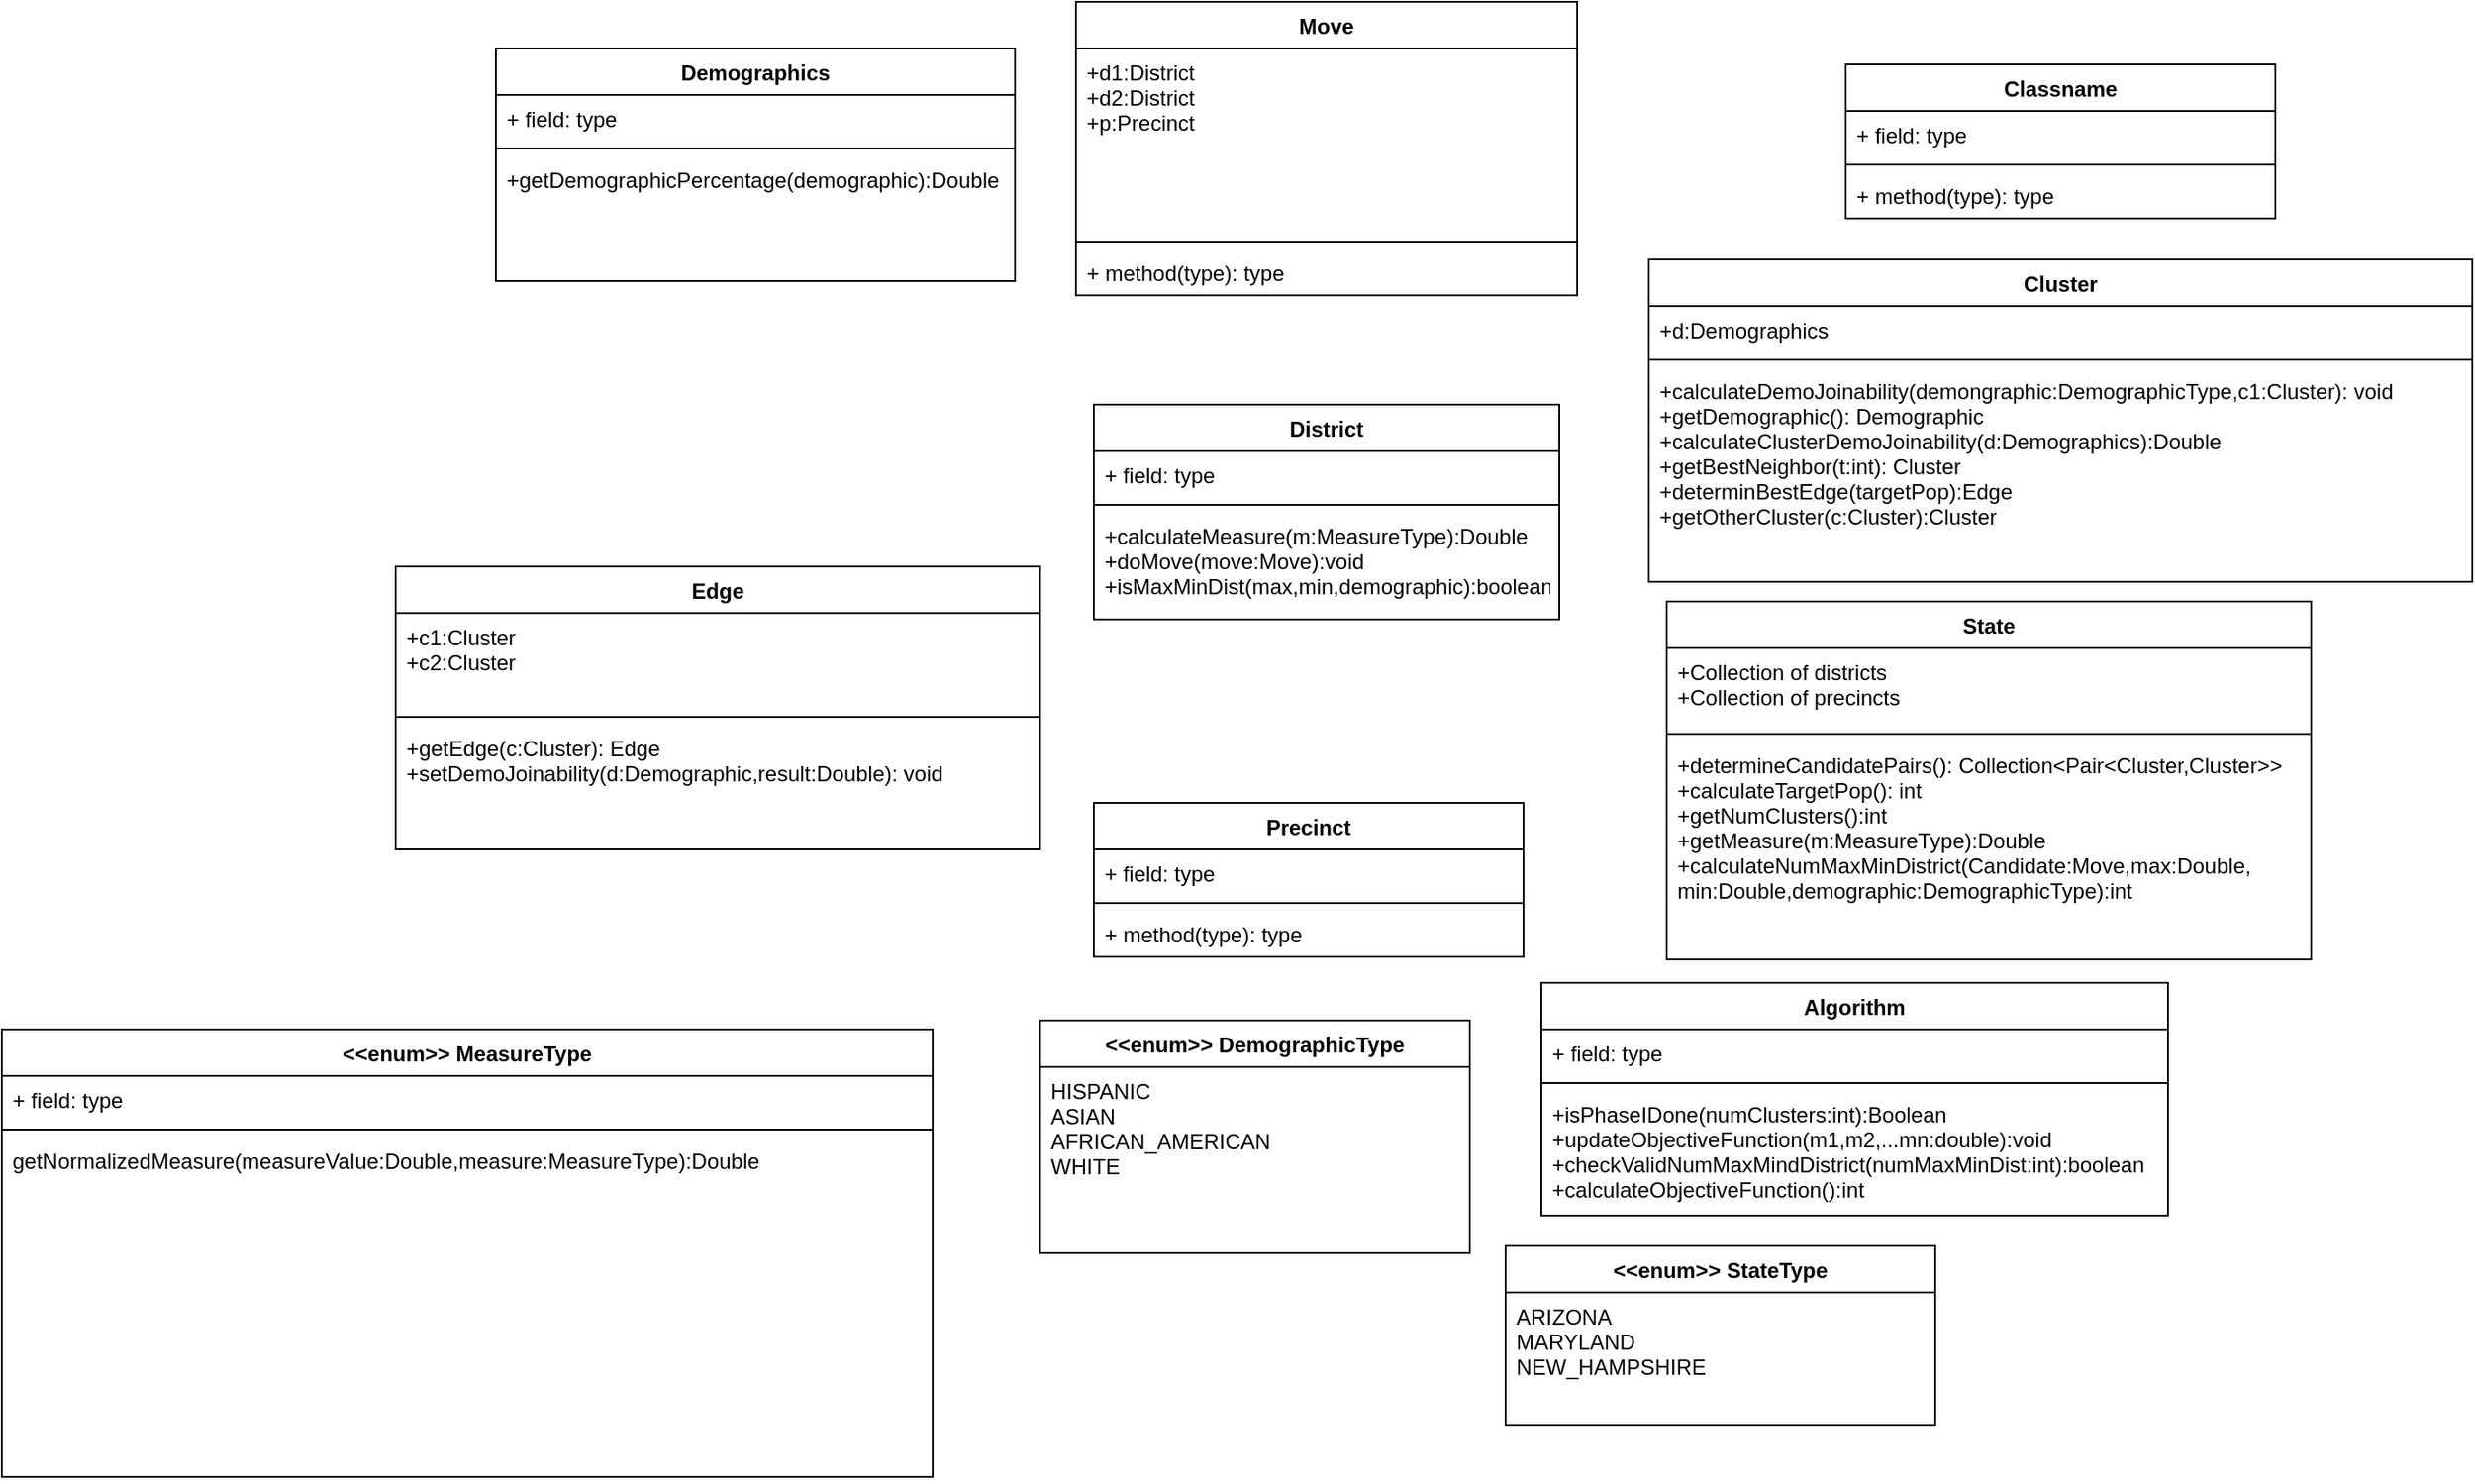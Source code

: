 <mxfile version="10.6.0" type="device"><diagram id="klRW1JDJUWEWkMYQTXRb" name="Page-1"><mxGraphModel dx="1768" dy="567" grid="1" gridSize="10" guides="1" tooltips="1" connect="1" arrows="1" fold="1" page="1" pageScale="1" pageWidth="850" pageHeight="1100" math="0" shadow="0"><root><mxCell id="0"/><mxCell id="1" parent="0"/><mxCell id="BQXM-4qpD9SSq5016Xwu-1" value="Move" style="swimlane;fontStyle=1;align=center;verticalAlign=top;childLayout=stackLayout;horizontal=1;startSize=26;horizontalStack=0;resizeParent=1;resizeParentMax=0;resizeLast=0;collapsible=1;marginBottom=0;" vertex="1" parent="1"><mxGeometry x="30" y="25" width="280" height="164" as="geometry"/></mxCell><mxCell id="BQXM-4qpD9SSq5016Xwu-2" value="+d1:District&#10;+d2:District&#10;+p:Precinct&#10;" style="text;strokeColor=none;fillColor=none;align=left;verticalAlign=top;spacingLeft=4;spacingRight=4;overflow=hidden;rotatable=0;points=[[0,0.5],[1,0.5]];portConstraint=eastwest;" vertex="1" parent="BQXM-4qpD9SSq5016Xwu-1"><mxGeometry y="26" width="280" height="104" as="geometry"/></mxCell><mxCell id="BQXM-4qpD9SSq5016Xwu-3" value="" style="line;strokeWidth=1;fillColor=none;align=left;verticalAlign=middle;spacingTop=-1;spacingLeft=3;spacingRight=3;rotatable=0;labelPosition=right;points=[];portConstraint=eastwest;" vertex="1" parent="BQXM-4qpD9SSq5016Xwu-1"><mxGeometry y="130" width="280" height="8" as="geometry"/></mxCell><mxCell id="BQXM-4qpD9SSq5016Xwu-4" value="+ method(type): type" style="text;strokeColor=none;fillColor=none;align=left;verticalAlign=top;spacingLeft=4;spacingRight=4;overflow=hidden;rotatable=0;points=[[0,0.5],[1,0.5]];portConstraint=eastwest;" vertex="1" parent="BQXM-4qpD9SSq5016Xwu-1"><mxGeometry y="138" width="280" height="26" as="geometry"/></mxCell><mxCell id="BQXM-4qpD9SSq5016Xwu-8" value="Algorithm" style="swimlane;fontStyle=1;align=center;verticalAlign=top;childLayout=stackLayout;horizontal=1;startSize=26;horizontalStack=0;resizeParent=1;resizeParentMax=0;resizeLast=0;collapsible=1;marginBottom=0;" vertex="1" parent="1"><mxGeometry x="290" y="573" width="350" height="130" as="geometry"/></mxCell><mxCell id="BQXM-4qpD9SSq5016Xwu-9" value="+ field: type" style="text;strokeColor=none;fillColor=none;align=left;verticalAlign=top;spacingLeft=4;spacingRight=4;overflow=hidden;rotatable=0;points=[[0,0.5],[1,0.5]];portConstraint=eastwest;" vertex="1" parent="BQXM-4qpD9SSq5016Xwu-8"><mxGeometry y="26" width="350" height="26" as="geometry"/></mxCell><mxCell id="BQXM-4qpD9SSq5016Xwu-10" value="" style="line;strokeWidth=1;fillColor=none;align=left;verticalAlign=middle;spacingTop=-1;spacingLeft=3;spacingRight=3;rotatable=0;labelPosition=right;points=[];portConstraint=eastwest;" vertex="1" parent="BQXM-4qpD9SSq5016Xwu-8"><mxGeometry y="52" width="350" height="8" as="geometry"/></mxCell><mxCell id="BQXM-4qpD9SSq5016Xwu-11" value="+isPhaseIDone(numClusters:int):Boolean&#10;+updateObjectiveFunction(m1,m2,...mn:double):void&#10;+checkValidNumMaxMindDistrict(numMaxMinDist:int):boolean&#10;+calculateObjectiveFunction():int&#10;" style="text;strokeColor=none;fillColor=none;align=left;verticalAlign=top;spacingLeft=4;spacingRight=4;overflow=hidden;rotatable=0;points=[[0,0.5],[1,0.5]];portConstraint=eastwest;" vertex="1" parent="BQXM-4qpD9SSq5016Xwu-8"><mxGeometry y="60" width="350" height="70" as="geometry"/></mxCell><mxCell id="BQXM-4qpD9SSq5016Xwu-12" value="Cluster" style="swimlane;fontStyle=1;align=center;verticalAlign=top;childLayout=stackLayout;horizontal=1;startSize=26;horizontalStack=0;resizeParent=1;resizeParentMax=0;resizeLast=0;collapsible=1;marginBottom=0;" vertex="1" parent="1"><mxGeometry x="350" y="169" width="460" height="180" as="geometry"/></mxCell><mxCell id="BQXM-4qpD9SSq5016Xwu-13" value="+d:Demographics" style="text;strokeColor=none;fillColor=none;align=left;verticalAlign=top;spacingLeft=4;spacingRight=4;overflow=hidden;rotatable=0;points=[[0,0.5],[1,0.5]];portConstraint=eastwest;" vertex="1" parent="BQXM-4qpD9SSq5016Xwu-12"><mxGeometry y="26" width="460" height="26" as="geometry"/></mxCell><mxCell id="BQXM-4qpD9SSq5016Xwu-14" value="" style="line;strokeWidth=1;fillColor=none;align=left;verticalAlign=middle;spacingTop=-1;spacingLeft=3;spacingRight=3;rotatable=0;labelPosition=right;points=[];portConstraint=eastwest;" vertex="1" parent="BQXM-4qpD9SSq5016Xwu-12"><mxGeometry y="52" width="460" height="8" as="geometry"/></mxCell><mxCell id="BQXM-4qpD9SSq5016Xwu-15" value="+calculateDemoJoinability(demongraphic:DemographicType,c1:Cluster): void&#10;+getDemographic(): Demographic&#10;+calculateClusterDemoJoinability(d:Demographics):Double&#10;+getBestNeighbor(t:int): Cluster&#10;+determinBestEdge(targetPop):Edge&#10;+getOtherCluster(c:Cluster):Cluster&#10;" style="text;strokeColor=none;fillColor=none;align=left;verticalAlign=top;spacingLeft=4;spacingRight=4;overflow=hidden;rotatable=0;points=[[0,0.5],[1,0.5]];portConstraint=eastwest;" vertex="1" parent="BQXM-4qpD9SSq5016Xwu-12"><mxGeometry y="60" width="460" height="120" as="geometry"/></mxCell><mxCell id="BQXM-4qpD9SSq5016Xwu-20" value="Edge" style="swimlane;fontStyle=1;align=center;verticalAlign=top;childLayout=stackLayout;horizontal=1;startSize=26;horizontalStack=0;resizeParent=1;resizeParentMax=0;resizeLast=0;collapsible=1;marginBottom=0;" vertex="1" parent="1"><mxGeometry x="-350" y="340.5" width="360" height="158" as="geometry"/></mxCell><mxCell id="BQXM-4qpD9SSq5016Xwu-21" value="+c1:Cluster&#10;+c2:Cluster&#10;" style="text;strokeColor=none;fillColor=none;align=left;verticalAlign=top;spacingLeft=4;spacingRight=4;overflow=hidden;rotatable=0;points=[[0,0.5],[1,0.5]];portConstraint=eastwest;" vertex="1" parent="BQXM-4qpD9SSq5016Xwu-20"><mxGeometry y="26" width="360" height="54" as="geometry"/></mxCell><mxCell id="BQXM-4qpD9SSq5016Xwu-22" value="" style="line;strokeWidth=1;fillColor=none;align=left;verticalAlign=middle;spacingTop=-1;spacingLeft=3;spacingRight=3;rotatable=0;labelPosition=right;points=[];portConstraint=eastwest;" vertex="1" parent="BQXM-4qpD9SSq5016Xwu-20"><mxGeometry y="80" width="360" height="8" as="geometry"/></mxCell><mxCell id="BQXM-4qpD9SSq5016Xwu-23" value="+getEdge(c:Cluster): Edge&#10;+setDemoJoinability(d:Demographic,result:Double): void&#10;" style="text;strokeColor=none;fillColor=none;align=left;verticalAlign=top;spacingLeft=4;spacingRight=4;overflow=hidden;rotatable=0;points=[[0,0.5],[1,0.5]];portConstraint=eastwest;" vertex="1" parent="BQXM-4qpD9SSq5016Xwu-20"><mxGeometry y="88" width="360" height="70" as="geometry"/></mxCell><mxCell id="BQXM-4qpD9SSq5016Xwu-24" value="Classname" style="swimlane;fontStyle=1;align=center;verticalAlign=top;childLayout=stackLayout;horizontal=1;startSize=26;horizontalStack=0;resizeParent=1;resizeParentMax=0;resizeLast=0;collapsible=1;marginBottom=0;" vertex="1" parent="1"><mxGeometry x="460" y="60" width="240" height="86" as="geometry"/></mxCell><mxCell id="BQXM-4qpD9SSq5016Xwu-25" value="+ field: type" style="text;strokeColor=none;fillColor=none;align=left;verticalAlign=top;spacingLeft=4;spacingRight=4;overflow=hidden;rotatable=0;points=[[0,0.5],[1,0.5]];portConstraint=eastwest;" vertex="1" parent="BQXM-4qpD9SSq5016Xwu-24"><mxGeometry y="26" width="240" height="26" as="geometry"/></mxCell><mxCell id="BQXM-4qpD9SSq5016Xwu-26" value="" style="line;strokeWidth=1;fillColor=none;align=left;verticalAlign=middle;spacingTop=-1;spacingLeft=3;spacingRight=3;rotatable=0;labelPosition=right;points=[];portConstraint=eastwest;" vertex="1" parent="BQXM-4qpD9SSq5016Xwu-24"><mxGeometry y="52" width="240" height="8" as="geometry"/></mxCell><mxCell id="BQXM-4qpD9SSq5016Xwu-27" value="+ method(type): type" style="text;strokeColor=none;fillColor=none;align=left;verticalAlign=top;spacingLeft=4;spacingRight=4;overflow=hidden;rotatable=0;points=[[0,0.5],[1,0.5]];portConstraint=eastwest;" vertex="1" parent="BQXM-4qpD9SSq5016Xwu-24"><mxGeometry y="60" width="240" height="26" as="geometry"/></mxCell><mxCell id="BQXM-4qpD9SSq5016Xwu-28" value="Precinct" style="swimlane;fontStyle=1;align=center;verticalAlign=top;childLayout=stackLayout;horizontal=1;startSize=26;horizontalStack=0;resizeParent=1;resizeParentMax=0;resizeLast=0;collapsible=1;marginBottom=0;" vertex="1" parent="1"><mxGeometry x="40" y="472.5" width="240" height="86" as="geometry"/></mxCell><mxCell id="BQXM-4qpD9SSq5016Xwu-29" value="+ field: type" style="text;strokeColor=none;fillColor=none;align=left;verticalAlign=top;spacingLeft=4;spacingRight=4;overflow=hidden;rotatable=0;points=[[0,0.5],[1,0.5]];portConstraint=eastwest;" vertex="1" parent="BQXM-4qpD9SSq5016Xwu-28"><mxGeometry y="26" width="240" height="26" as="geometry"/></mxCell><mxCell id="BQXM-4qpD9SSq5016Xwu-30" value="" style="line;strokeWidth=1;fillColor=none;align=left;verticalAlign=middle;spacingTop=-1;spacingLeft=3;spacingRight=3;rotatable=0;labelPosition=right;points=[];portConstraint=eastwest;" vertex="1" parent="BQXM-4qpD9SSq5016Xwu-28"><mxGeometry y="52" width="240" height="8" as="geometry"/></mxCell><mxCell id="BQXM-4qpD9SSq5016Xwu-31" value="+ method(type): type" style="text;strokeColor=none;fillColor=none;align=left;verticalAlign=top;spacingLeft=4;spacingRight=4;overflow=hidden;rotatable=0;points=[[0,0.5],[1,0.5]];portConstraint=eastwest;" vertex="1" parent="BQXM-4qpD9SSq5016Xwu-28"><mxGeometry y="60" width="240" height="26" as="geometry"/></mxCell><mxCell id="BQXM-4qpD9SSq5016Xwu-32" value="District" style="swimlane;fontStyle=1;align=center;verticalAlign=top;childLayout=stackLayout;horizontal=1;startSize=26;horizontalStack=0;resizeParent=1;resizeParentMax=0;resizeLast=0;collapsible=1;marginBottom=0;" vertex="1" parent="1"><mxGeometry x="40" y="250" width="260" height="120" as="geometry"/></mxCell><mxCell id="BQXM-4qpD9SSq5016Xwu-33" value="+ field: type" style="text;strokeColor=none;fillColor=none;align=left;verticalAlign=top;spacingLeft=4;spacingRight=4;overflow=hidden;rotatable=0;points=[[0,0.5],[1,0.5]];portConstraint=eastwest;" vertex="1" parent="BQXM-4qpD9SSq5016Xwu-32"><mxGeometry y="26" width="260" height="26" as="geometry"/></mxCell><mxCell id="BQXM-4qpD9SSq5016Xwu-34" value="" style="line;strokeWidth=1;fillColor=none;align=left;verticalAlign=middle;spacingTop=-1;spacingLeft=3;spacingRight=3;rotatable=0;labelPosition=right;points=[];portConstraint=eastwest;" vertex="1" parent="BQXM-4qpD9SSq5016Xwu-32"><mxGeometry y="52" width="260" height="8" as="geometry"/></mxCell><mxCell id="BQXM-4qpD9SSq5016Xwu-35" value="+calculateMeasure(m:MeasureType):Double&#10;+doMove(move:Move):void&#10;+isMaxMinDist(max,min,demographic):boolean&#10;" style="text;strokeColor=none;fillColor=none;align=left;verticalAlign=top;spacingLeft=4;spacingRight=4;overflow=hidden;rotatable=0;points=[[0,0.5],[1,0.5]];portConstraint=eastwest;" vertex="1" parent="BQXM-4qpD9SSq5016Xwu-32"><mxGeometry y="60" width="260" height="60" as="geometry"/></mxCell><mxCell id="BQXM-4qpD9SSq5016Xwu-36" value="&lt;&lt;enum&gt;&gt; DemographicType" style="swimlane;fontStyle=1;align=center;verticalAlign=top;childLayout=stackLayout;horizontal=1;startSize=26;horizontalStack=0;resizeParent=1;resizeParentMax=0;resizeLast=0;collapsible=1;marginBottom=0;" vertex="1" parent="1"><mxGeometry x="10" y="594" width="240" height="130" as="geometry"/></mxCell><mxCell id="BQXM-4qpD9SSq5016Xwu-37" value="HISPANIC&#10;ASIAN&#10;AFRICAN_AMERICAN&#10;WHITE&#10;" style="text;strokeColor=none;fillColor=none;align=left;verticalAlign=top;spacingLeft=4;spacingRight=4;overflow=hidden;rotatable=0;points=[[0,0.5],[1,0.5]];portConstraint=eastwest;" vertex="1" parent="BQXM-4qpD9SSq5016Xwu-36"><mxGeometry y="26" width="240" height="104" as="geometry"/></mxCell><mxCell id="BQXM-4qpD9SSq5016Xwu-40" value="&lt;&lt;enum&gt;&gt; MeasureType" style="swimlane;fontStyle=1;align=center;verticalAlign=top;childLayout=stackLayout;horizontal=1;startSize=26;horizontalStack=0;resizeParent=1;resizeParentMax=0;resizeLast=0;collapsible=1;marginBottom=0;" vertex="1" parent="1"><mxGeometry x="-570" y="599" width="520" height="250" as="geometry"/></mxCell><mxCell id="BQXM-4qpD9SSq5016Xwu-41" value="+ field: type" style="text;strokeColor=none;fillColor=none;align=left;verticalAlign=top;spacingLeft=4;spacingRight=4;overflow=hidden;rotatable=0;points=[[0,0.5],[1,0.5]];portConstraint=eastwest;" vertex="1" parent="BQXM-4qpD9SSq5016Xwu-40"><mxGeometry y="26" width="520" height="26" as="geometry"/></mxCell><mxCell id="BQXM-4qpD9SSq5016Xwu-42" value="" style="line;strokeWidth=1;fillColor=none;align=left;verticalAlign=middle;spacingTop=-1;spacingLeft=3;spacingRight=3;rotatable=0;labelPosition=right;points=[];portConstraint=eastwest;" vertex="1" parent="BQXM-4qpD9SSq5016Xwu-40"><mxGeometry y="52" width="520" height="8" as="geometry"/></mxCell><mxCell id="BQXM-4qpD9SSq5016Xwu-43" value="getNormalizedMeasure(measureValue:Double,measure:MeasureType):Double&#10;&#10;&#10;&#10;&#10;&#10;&#10;&#10;&#10;&#10;&#10;&#10;&#10;&#10;&#10;&#10;&#10;" style="text;strokeColor=none;fillColor=none;align=left;verticalAlign=top;spacingLeft=4;spacingRight=4;overflow=hidden;rotatable=0;points=[[0,0.5],[1,0.5]];portConstraint=eastwest;" vertex="1" parent="BQXM-4qpD9SSq5016Xwu-40"><mxGeometry y="60" width="520" height="190" as="geometry"/></mxCell><mxCell id="BQXM-4qpD9SSq5016Xwu-44" value="Demographics" style="swimlane;fontStyle=1;align=center;verticalAlign=top;childLayout=stackLayout;horizontal=1;startSize=26;horizontalStack=0;resizeParent=1;resizeParentMax=0;resizeLast=0;collapsible=1;marginBottom=0;" vertex="1" parent="1"><mxGeometry x="-294" y="51" width="290" height="130" as="geometry"/></mxCell><mxCell id="BQXM-4qpD9SSq5016Xwu-45" value="+ field: type" style="text;strokeColor=none;fillColor=none;align=left;verticalAlign=top;spacingLeft=4;spacingRight=4;overflow=hidden;rotatable=0;points=[[0,0.5],[1,0.5]];portConstraint=eastwest;" vertex="1" parent="BQXM-4qpD9SSq5016Xwu-44"><mxGeometry y="26" width="290" height="26" as="geometry"/></mxCell><mxCell id="BQXM-4qpD9SSq5016Xwu-46" value="" style="line;strokeWidth=1;fillColor=none;align=left;verticalAlign=middle;spacingTop=-1;spacingLeft=3;spacingRight=3;rotatable=0;labelPosition=right;points=[];portConstraint=eastwest;" vertex="1" parent="BQXM-4qpD9SSq5016Xwu-44"><mxGeometry y="52" width="290" height="8" as="geometry"/></mxCell><mxCell id="BQXM-4qpD9SSq5016Xwu-47" value="+getDemographicPercentage(demographic):Double" style="text;strokeColor=none;fillColor=none;align=left;verticalAlign=top;spacingLeft=4;spacingRight=4;overflow=hidden;rotatable=0;points=[[0,0.5],[1,0.5]];portConstraint=eastwest;" vertex="1" parent="BQXM-4qpD9SSq5016Xwu-44"><mxGeometry y="60" width="290" height="70" as="geometry"/></mxCell><mxCell id="BQXM-4qpD9SSq5016Xwu-48" value="State" style="swimlane;fontStyle=1;align=center;verticalAlign=top;childLayout=stackLayout;horizontal=1;startSize=26;horizontalStack=0;resizeParent=1;resizeParentMax=0;resizeLast=0;collapsible=1;marginBottom=0;" vertex="1" parent="1"><mxGeometry x="360" y="360" width="360" height="200" as="geometry"/></mxCell><mxCell id="BQXM-4qpD9SSq5016Xwu-49" value="+Collection of districts&#10;+Collection of precincts&#10;" style="text;strokeColor=none;fillColor=none;align=left;verticalAlign=top;spacingLeft=4;spacingRight=4;overflow=hidden;rotatable=0;points=[[0,0.5],[1,0.5]];portConstraint=eastwest;" vertex="1" parent="BQXM-4qpD9SSq5016Xwu-48"><mxGeometry y="26" width="360" height="44" as="geometry"/></mxCell><mxCell id="BQXM-4qpD9SSq5016Xwu-50" value="" style="line;strokeWidth=1;fillColor=none;align=left;verticalAlign=middle;spacingTop=-1;spacingLeft=3;spacingRight=3;rotatable=0;labelPosition=right;points=[];portConstraint=eastwest;" vertex="1" parent="BQXM-4qpD9SSq5016Xwu-48"><mxGeometry y="70" width="360" height="8" as="geometry"/></mxCell><mxCell id="BQXM-4qpD9SSq5016Xwu-51" value="+determineCandidatePairs(): Collection&lt;Pair&lt;Cluster,Cluster&gt;&gt;&#10;+calculateTargetPop(): int&#10;+getNumClusters():int&#10;+getMeasure(m:MeasureType):Double&#10;+calculateNumMaxMinDistrict(Candidate:Move,max:Double,&#10;min:Double,demographic:DemographicType):int &#10;" style="text;strokeColor=none;fillColor=none;align=left;verticalAlign=top;spacingLeft=4;spacingRight=4;overflow=hidden;rotatable=0;points=[[0,0.5],[1,0.5]];portConstraint=eastwest;" vertex="1" parent="BQXM-4qpD9SSq5016Xwu-48"><mxGeometry y="78" width="360" height="122" as="geometry"/></mxCell><mxCell id="BQXM-4qpD9SSq5016Xwu-53" value="&lt;&lt;enum&gt;&gt; StateType" style="swimlane;fontStyle=1;align=center;verticalAlign=top;childLayout=stackLayout;horizontal=1;startSize=26;horizontalStack=0;resizeParent=1;resizeParentMax=0;resizeLast=0;collapsible=1;marginBottom=0;" vertex="1" parent="1"><mxGeometry x="270" y="720" width="240" height="100" as="geometry"/></mxCell><mxCell id="BQXM-4qpD9SSq5016Xwu-54" value="ARIZONA&#10;MARYLAND&#10;NEW_HAMPSHIRE&#10;" style="text;strokeColor=none;fillColor=none;align=left;verticalAlign=top;spacingLeft=4;spacingRight=4;overflow=hidden;rotatable=0;points=[[0,0.5],[1,0.5]];portConstraint=eastwest;" vertex="1" parent="BQXM-4qpD9SSq5016Xwu-53"><mxGeometry y="26" width="240" height="74" as="geometry"/></mxCell></root></mxGraphModel></diagram></mxfile>